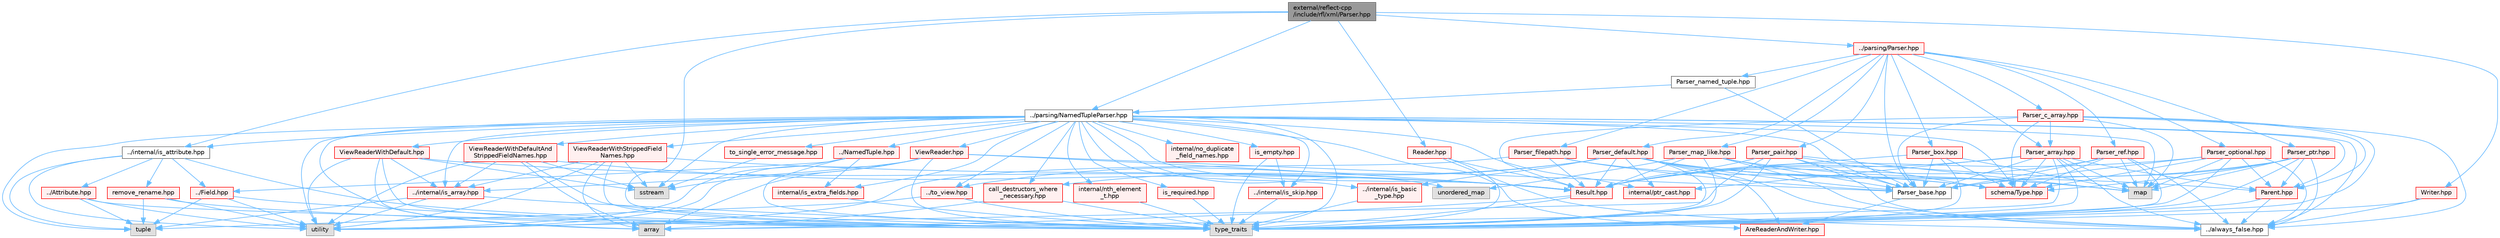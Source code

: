 digraph "external/reflect-cpp/include/rfl/xml/Parser.hpp"
{
 // LATEX_PDF_SIZE
  bgcolor="transparent";
  edge [fontname=Helvetica,fontsize=10,labelfontname=Helvetica,labelfontsize=10];
  node [fontname=Helvetica,fontsize=10,shape=box,height=0.2,width=0.4];
  Node1 [id="Node000001",label="external/reflect-cpp\l/include/rfl/xml/Parser.hpp",height=0.2,width=0.4,color="gray40", fillcolor="grey60", style="filled", fontcolor="black",tooltip=" "];
  Node1 -> Node2 [id="edge1_Node000001_Node000002",color="steelblue1",style="solid",tooltip=" "];
  Node2 [id="Node000002",label="type_traits",height=0.2,width=0.4,color="grey60", fillcolor="#E0E0E0", style="filled",tooltip=" "];
  Node1 -> Node3 [id="edge2_Node000001_Node000003",color="steelblue1",style="solid",tooltip=" "];
  Node3 [id="Node000003",label="../internal/is_attribute.hpp",height=0.2,width=0.4,color="grey40", fillcolor="white", style="filled",URL="$is__attribute_8hpp.html",tooltip=" "];
  Node3 -> Node4 [id="edge3_Node000003_Node000004",color="steelblue1",style="solid",tooltip=" "];
  Node4 [id="Node000004",label="tuple",height=0.2,width=0.4,color="grey60", fillcolor="#E0E0E0", style="filled",tooltip=" "];
  Node3 -> Node2 [id="edge4_Node000003_Node000002",color="steelblue1",style="solid",tooltip=" "];
  Node3 -> Node5 [id="edge5_Node000003_Node000005",color="steelblue1",style="solid",tooltip=" "];
  Node5 [id="Node000005",label="utility",height=0.2,width=0.4,color="grey60", fillcolor="#E0E0E0", style="filled",tooltip=" "];
  Node3 -> Node6 [id="edge6_Node000003_Node000006",color="steelblue1",style="solid",tooltip=" "];
  Node6 [id="Node000006",label="../Attribute.hpp",height=0.2,width=0.4,color="red", fillcolor="#FFF0F0", style="filled",URL="$_attribute_8hpp.html",tooltip=" "];
  Node6 -> Node4 [id="edge7_Node000006_Node000004",color="steelblue1",style="solid",tooltip=" "];
  Node6 -> Node2 [id="edge8_Node000006_Node000002",color="steelblue1",style="solid",tooltip=" "];
  Node6 -> Node5 [id="edge9_Node000006_Node000005",color="steelblue1",style="solid",tooltip=" "];
  Node3 -> Node32 [id="edge10_Node000003_Node000032",color="steelblue1",style="solid",tooltip=" "];
  Node32 [id="Node000032",label="../Field.hpp",height=0.2,width=0.4,color="red", fillcolor="#FFF0F0", style="filled",URL="$_field_8hpp.html",tooltip=" "];
  Node32 -> Node4 [id="edge11_Node000032_Node000004",color="steelblue1",style="solid",tooltip=" "];
  Node32 -> Node2 [id="edge12_Node000032_Node000002",color="steelblue1",style="solid",tooltip=" "];
  Node32 -> Node5 [id="edge13_Node000032_Node000005",color="steelblue1",style="solid",tooltip=" "];
  Node3 -> Node37 [id="edge14_Node000003_Node000037",color="steelblue1",style="solid",tooltip=" "];
  Node37 [id="Node000037",label="remove_rename.hpp",height=0.2,width=0.4,color="red", fillcolor="#FFF0F0", style="filled",URL="$remove__rename_8hpp.html",tooltip=" "];
  Node37 -> Node4 [id="edge15_Node000037_Node000004",color="steelblue1",style="solid",tooltip=" "];
  Node37 -> Node2 [id="edge16_Node000037_Node000002",color="steelblue1",style="solid",tooltip=" "];
  Node37 -> Node5 [id="edge17_Node000037_Node000005",color="steelblue1",style="solid",tooltip=" "];
  Node1 -> Node39 [id="edge18_Node000001_Node000039",color="steelblue1",style="solid",tooltip=" "];
  Node39 [id="Node000039",label="../parsing/NamedTupleParser.hpp",height=0.2,width=0.4,color="grey40", fillcolor="white", style="filled",URL="$_named_tuple_parser_8hpp.html",tooltip=" "];
  Node39 -> Node16 [id="edge19_Node000039_Node000016",color="steelblue1",style="solid",tooltip=" "];
  Node16 [id="Node000016",label="array",height=0.2,width=0.4,color="grey60", fillcolor="#E0E0E0", style="filled",tooltip=" "];
  Node39 -> Node40 [id="edge20_Node000039_Node000040",color="steelblue1",style="solid",tooltip=" "];
  Node40 [id="Node000040",label="map",height=0.2,width=0.4,color="grey60", fillcolor="#E0E0E0", style="filled",tooltip=" "];
  Node39 -> Node41 [id="edge21_Node000039_Node000041",color="steelblue1",style="solid",tooltip=" "];
  Node41 [id="Node000041",label="sstream",height=0.2,width=0.4,color="grey60", fillcolor="#E0E0E0", style="filled",tooltip=" "];
  Node39 -> Node4 [id="edge22_Node000039_Node000004",color="steelblue1",style="solid",tooltip=" "];
  Node39 -> Node2 [id="edge23_Node000039_Node000002",color="steelblue1",style="solid",tooltip=" "];
  Node39 -> Node42 [id="edge24_Node000039_Node000042",color="steelblue1",style="solid",tooltip=" "];
  Node42 [id="Node000042",label="unordered_map",height=0.2,width=0.4,color="grey60", fillcolor="#E0E0E0", style="filled",tooltip=" "];
  Node39 -> Node5 [id="edge25_Node000039_Node000005",color="steelblue1",style="solid",tooltip=" "];
  Node39 -> Node43 [id="edge26_Node000039_Node000043",color="steelblue1",style="solid",tooltip=" "];
  Node43 [id="Node000043",label="../NamedTuple.hpp",height=0.2,width=0.4,color="red", fillcolor="#FFF0F0", style="filled",URL="$_named_tuple_8hpp.html",tooltip=" "];
  Node43 -> Node2 [id="edge27_Node000043_Node000002",color="steelblue1",style="solid",tooltip=" "];
  Node43 -> Node5 [id="edge28_Node000043_Node000005",color="steelblue1",style="solid",tooltip=" "];
  Node43 -> Node32 [id="edge29_Node000043_Node000032",color="steelblue1",style="solid",tooltip=" "];
  Node43 -> Node50 [id="edge30_Node000043_Node000050",color="steelblue1",style="solid",tooltip=" "];
  Node50 [id="Node000050",label="internal/is_extra_fields.hpp",height=0.2,width=0.4,color="red", fillcolor="#FFF0F0", style="filled",URL="$is__extra__fields_8hpp.html",tooltip=" "];
  Node50 -> Node2 [id="edge31_Node000050_Node000002",color="steelblue1",style="solid",tooltip=" "];
  Node39 -> Node15 [id="edge32_Node000039_Node000015",color="steelblue1",style="solid",tooltip=" "];
  Node15 [id="Node000015",label="Result.hpp",height=0.2,width=0.4,color="red", fillcolor="#FFF0F0", style="filled",URL="$_result_8hpp.html",tooltip=" "];
  Node15 -> Node16 [id="edge33_Node000015_Node000016",color="steelblue1",style="solid",tooltip=" "];
  Node15 -> Node2 [id="edge34_Node000015_Node000002",color="steelblue1",style="solid",tooltip=" "];
  Node39 -> Node57 [id="edge35_Node000039_Node000057",color="steelblue1",style="solid",tooltip=" "];
  Node57 [id="Node000057",label="../always_false.hpp",height=0.2,width=0.4,color="grey40", fillcolor="white", style="filled",URL="$always__false_8hpp.html",tooltip=" "];
  Node39 -> Node58 [id="edge36_Node000039_Node000058",color="steelblue1",style="solid",tooltip=" "];
  Node58 [id="Node000058",label="../internal/is_array.hpp",height=0.2,width=0.4,color="red", fillcolor="#FFF0F0", style="filled",URL="$is__array_8hpp.html",tooltip=" "];
  Node58 -> Node4 [id="edge37_Node000058_Node000004",color="steelblue1",style="solid",tooltip=" "];
  Node58 -> Node2 [id="edge38_Node000058_Node000002",color="steelblue1",style="solid",tooltip=" "];
  Node58 -> Node5 [id="edge39_Node000058_Node000005",color="steelblue1",style="solid",tooltip=" "];
  Node39 -> Node3 [id="edge40_Node000039_Node000003",color="steelblue1",style="solid",tooltip=" "];
  Node39 -> Node59 [id="edge41_Node000039_Node000059",color="steelblue1",style="solid",tooltip=" "];
  Node59 [id="Node000059",label="../internal/is_basic\l_type.hpp",height=0.2,width=0.4,color="red", fillcolor="#FFF0F0", style="filled",URL="$is__basic__type_8hpp.html",tooltip=" "];
  Node59 -> Node2 [id="edge42_Node000059_Node000002",color="steelblue1",style="solid",tooltip=" "];
  Node39 -> Node50 [id="edge43_Node000039_Node000050",color="steelblue1",style="solid",tooltip=" "];
  Node39 -> Node60 [id="edge44_Node000039_Node000060",color="steelblue1",style="solid",tooltip=" "];
  Node60 [id="Node000060",label="../internal/is_skip.hpp",height=0.2,width=0.4,color="red", fillcolor="#FFF0F0", style="filled",URL="$is__skip_8hpp.html",tooltip=" "];
  Node60 -> Node2 [id="edge45_Node000060_Node000002",color="steelblue1",style="solid",tooltip=" "];
  Node39 -> Node30 [id="edge46_Node000039_Node000030",color="steelblue1",style="solid",tooltip=" "];
  Node30 [id="Node000030",label="internal/no_duplicate\l_field_names.hpp",height=0.2,width=0.4,color="red", fillcolor="#FFF0F0", style="filled",URL="$no__duplicate__field__names_8hpp.html",tooltip=" "];
  Node39 -> Node25 [id="edge47_Node000039_Node000025",color="steelblue1",style="solid",tooltip=" "];
  Node25 [id="Node000025",label="internal/nth_element\l_t.hpp",height=0.2,width=0.4,color="red", fillcolor="#FFF0F0", style="filled",URL="$nth__element__t_8hpp.html",tooltip=" "];
  Node25 -> Node2 [id="edge48_Node000025_Node000002",color="steelblue1",style="solid",tooltip=" "];
  Node39 -> Node27 [id="edge49_Node000039_Node000027",color="steelblue1",style="solid",tooltip=" "];
  Node27 [id="Node000027",label="internal/ptr_cast.hpp",height=0.2,width=0.4,color="red", fillcolor="#FFF0F0", style="filled",URL="$ptr__cast_8hpp.html",tooltip=" "];
  Node39 -> Node62 [id="edge50_Node000039_Node000062",color="steelblue1",style="solid",tooltip=" "];
  Node62 [id="Node000062",label="../to_view.hpp",height=0.2,width=0.4,color="red", fillcolor="#FFF0F0", style="filled",URL="$to__view_8hpp.html",tooltip=" "];
  Node62 -> Node4 [id="edge51_Node000062_Node000004",color="steelblue1",style="solid",tooltip=" "];
  Node62 -> Node2 [id="edge52_Node000062_Node000002",color="steelblue1",style="solid",tooltip=" "];
  Node39 -> Node91 [id="edge53_Node000039_Node000091",color="steelblue1",style="solid",tooltip=" "];
  Node91 [id="Node000091",label="AreReaderAndWriter.hpp",height=0.2,width=0.4,color="red", fillcolor="#FFF0F0", style="filled",URL="$_are_reader_and_writer_8hpp.html",tooltip=" "];
  Node39 -> Node97 [id="edge54_Node000039_Node000097",color="steelblue1",style="solid",tooltip=" "];
  Node97 [id="Node000097",label="Parent.hpp",height=0.2,width=0.4,color="red", fillcolor="#FFF0F0", style="filled",URL="$_parent_8hpp.html",tooltip=" "];
  Node97 -> Node2 [id="edge55_Node000097_Node000002",color="steelblue1",style="solid",tooltip=" "];
  Node97 -> Node57 [id="edge56_Node000097_Node000057",color="steelblue1",style="solid",tooltip=" "];
  Node39 -> Node100 [id="edge57_Node000039_Node000100",color="steelblue1",style="solid",tooltip=" "];
  Node100 [id="Node000100",label="Parser_base.hpp",height=0.2,width=0.4,color="grey40", fillcolor="white", style="filled",URL="$_parser__base_8hpp.html",tooltip=" "];
  Node100 -> Node91 [id="edge58_Node000100_Node000091",color="steelblue1",style="solid",tooltip=" "];
  Node39 -> Node101 [id="edge59_Node000039_Node000101",color="steelblue1",style="solid",tooltip=" "];
  Node101 [id="Node000101",label="ViewReader.hpp",height=0.2,width=0.4,color="red", fillcolor="#FFF0F0", style="filled",URL="$_view_reader_8hpp.html",tooltip=" "];
  Node101 -> Node16 [id="edge60_Node000101_Node000016",color="steelblue1",style="solid",tooltip=" "];
  Node101 -> Node41 [id="edge61_Node000101_Node000041",color="steelblue1",style="solid",tooltip=" "];
  Node101 -> Node2 [id="edge62_Node000101_Node000002",color="steelblue1",style="solid",tooltip=" "];
  Node101 -> Node5 [id="edge63_Node000101_Node000005",color="steelblue1",style="solid",tooltip=" "];
  Node101 -> Node15 [id="edge64_Node000101_Node000015",color="steelblue1",style="solid",tooltip=" "];
  Node101 -> Node58 [id="edge65_Node000101_Node000058",color="steelblue1",style="solid",tooltip=" "];
  Node101 -> Node100 [id="edge66_Node000101_Node000100",color="steelblue1",style="solid",tooltip=" "];
  Node39 -> Node102 [id="edge67_Node000039_Node000102",color="steelblue1",style="solid",tooltip=" "];
  Node102 [id="Node000102",label="ViewReaderWithDefault.hpp",height=0.2,width=0.4,color="red", fillcolor="#FFF0F0", style="filled",URL="$_view_reader_with_default_8hpp.html",tooltip=" "];
  Node102 -> Node16 [id="edge68_Node000102_Node000016",color="steelblue1",style="solid",tooltip=" "];
  Node102 -> Node41 [id="edge69_Node000102_Node000041",color="steelblue1",style="solid",tooltip=" "];
  Node102 -> Node2 [id="edge70_Node000102_Node000002",color="steelblue1",style="solid",tooltip=" "];
  Node102 -> Node5 [id="edge71_Node000102_Node000005",color="steelblue1",style="solid",tooltip=" "];
  Node102 -> Node15 [id="edge72_Node000102_Node000015",color="steelblue1",style="solid",tooltip=" "];
  Node102 -> Node58 [id="edge73_Node000102_Node000058",color="steelblue1",style="solid",tooltip=" "];
  Node39 -> Node103 [id="edge74_Node000039_Node000103",color="steelblue1",style="solid",tooltip=" "];
  Node103 [id="Node000103",label="ViewReaderWithDefaultAnd\lStrippedFieldNames.hpp",height=0.2,width=0.4,color="red", fillcolor="#FFF0F0", style="filled",URL="$_view_reader_with_default_and_stripped_field_names_8hpp.html",tooltip=" "];
  Node103 -> Node16 [id="edge75_Node000103_Node000016",color="steelblue1",style="solid",tooltip=" "];
  Node103 -> Node41 [id="edge76_Node000103_Node000041",color="steelblue1",style="solid",tooltip=" "];
  Node103 -> Node2 [id="edge77_Node000103_Node000002",color="steelblue1",style="solid",tooltip=" "];
  Node103 -> Node5 [id="edge78_Node000103_Node000005",color="steelblue1",style="solid",tooltip=" "];
  Node103 -> Node15 [id="edge79_Node000103_Node000015",color="steelblue1",style="solid",tooltip=" "];
  Node103 -> Node58 [id="edge80_Node000103_Node000058",color="steelblue1",style="solid",tooltip=" "];
  Node39 -> Node104 [id="edge81_Node000039_Node000104",color="steelblue1",style="solid",tooltip=" "];
  Node104 [id="Node000104",label="ViewReaderWithStrippedField\lNames.hpp",height=0.2,width=0.4,color="red", fillcolor="#FFF0F0", style="filled",URL="$_view_reader_with_stripped_field_names_8hpp.html",tooltip=" "];
  Node104 -> Node16 [id="edge82_Node000104_Node000016",color="steelblue1",style="solid",tooltip=" "];
  Node104 -> Node41 [id="edge83_Node000104_Node000041",color="steelblue1",style="solid",tooltip=" "];
  Node104 -> Node2 [id="edge84_Node000104_Node000002",color="steelblue1",style="solid",tooltip=" "];
  Node104 -> Node5 [id="edge85_Node000104_Node000005",color="steelblue1",style="solid",tooltip=" "];
  Node104 -> Node15 [id="edge86_Node000104_Node000015",color="steelblue1",style="solid",tooltip=" "];
  Node104 -> Node58 [id="edge87_Node000104_Node000058",color="steelblue1",style="solid",tooltip=" "];
  Node39 -> Node105 [id="edge88_Node000039_Node000105",color="steelblue1",style="solid",tooltip=" "];
  Node105 [id="Node000105",label="call_destructors_where\l_necessary.hpp",height=0.2,width=0.4,color="red", fillcolor="#FFF0F0", style="filled",URL="$call__destructors__where__necessary_8hpp.html",tooltip=" "];
  Node105 -> Node16 [id="edge89_Node000105_Node000016",color="steelblue1",style="solid",tooltip=" "];
  Node105 -> Node2 [id="edge90_Node000105_Node000002",color="steelblue1",style="solid",tooltip=" "];
  Node39 -> Node106 [id="edge91_Node000039_Node000106",color="steelblue1",style="solid",tooltip=" "];
  Node106 [id="Node000106",label="is_empty.hpp",height=0.2,width=0.4,color="red", fillcolor="#FFF0F0", style="filled",URL="$parsing_2is__empty_8hpp.html",tooltip=" "];
  Node106 -> Node2 [id="edge92_Node000106_Node000002",color="steelblue1",style="solid",tooltip=" "];
  Node106 -> Node60 [id="edge93_Node000106_Node000060",color="steelblue1",style="solid",tooltip=" "];
  Node39 -> Node116 [id="edge94_Node000039_Node000116",color="steelblue1",style="solid",tooltip=" "];
  Node116 [id="Node000116",label="is_required.hpp",height=0.2,width=0.4,color="red", fillcolor="#FFF0F0", style="filled",URL="$is__required_8hpp.html",tooltip=" "];
  Node116 -> Node2 [id="edge95_Node000116_Node000002",color="steelblue1",style="solid",tooltip=" "];
  Node39 -> Node124 [id="edge96_Node000039_Node000124",color="steelblue1",style="solid",tooltip=" "];
  Node124 [id="Node000124",label="schema/Type.hpp",height=0.2,width=0.4,color="red", fillcolor="#FFF0F0", style="filled",URL="$parsing_2schema_2_type_8hpp.html",tooltip=" "];
  Node39 -> Node127 [id="edge97_Node000039_Node000127",color="steelblue1",style="solid",tooltip=" "];
  Node127 [id="Node000127",label="to_single_error_message.hpp",height=0.2,width=0.4,color="red", fillcolor="#FFF0F0", style="filled",URL="$to__single__error__message_8hpp.html",tooltip=" "];
  Node127 -> Node41 [id="edge98_Node000127_Node000041",color="steelblue1",style="solid",tooltip=" "];
  Node1 -> Node129 [id="edge99_Node000001_Node000129",color="steelblue1",style="solid",tooltip=" "];
  Node129 [id="Node000129",label="../parsing/Parser.hpp",height=0.2,width=0.4,color="red", fillcolor="#FFF0F0", style="filled",URL="$parsing_2_parser_8hpp.html",tooltip=" "];
  Node129 -> Node130 [id="edge100_Node000129_Node000130",color="steelblue1",style="solid",tooltip=" "];
  Node130 [id="Node000130",label="Parser_array.hpp",height=0.2,width=0.4,color="red", fillcolor="#FFF0F0", style="filled",URL="$_parser__array_8hpp.html",tooltip=" "];
  Node130 -> Node16 [id="edge101_Node000130_Node000016",color="steelblue1",style="solid",tooltip=" "];
  Node130 -> Node40 [id="edge102_Node000130_Node000040",color="steelblue1",style="solid",tooltip=" "];
  Node130 -> Node2 [id="edge103_Node000130_Node000002",color="steelblue1",style="solid",tooltip=" "];
  Node130 -> Node15 [id="edge104_Node000130_Node000015",color="steelblue1",style="solid",tooltip=" "];
  Node130 -> Node57 [id="edge105_Node000130_Node000057",color="steelblue1",style="solid",tooltip=" "];
  Node130 -> Node27 [id="edge106_Node000130_Node000027",color="steelblue1",style="solid",tooltip=" "];
  Node130 -> Node97 [id="edge107_Node000130_Node000097",color="steelblue1",style="solid",tooltip=" "];
  Node130 -> Node100 [id="edge108_Node000130_Node000100",color="steelblue1",style="solid",tooltip=" "];
  Node130 -> Node124 [id="edge109_Node000130_Node000124",color="steelblue1",style="solid",tooltip=" "];
  Node129 -> Node100 [id="edge110_Node000129_Node000100",color="steelblue1",style="solid",tooltip=" "];
  Node129 -> Node133 [id="edge111_Node000129_Node000133",color="steelblue1",style="solid",tooltip=" "];
  Node133 [id="Node000133",label="Parser_box.hpp",height=0.2,width=0.4,color="red", fillcolor="#FFF0F0", style="filled",URL="$_parser__box_8hpp.html",tooltip=" "];
  Node133 -> Node40 [id="edge112_Node000133_Node000040",color="steelblue1",style="solid",tooltip=" "];
  Node133 -> Node2 [id="edge113_Node000133_Node000002",color="steelblue1",style="solid",tooltip=" "];
  Node133 -> Node15 [id="edge114_Node000133_Node000015",color="steelblue1",style="solid",tooltip=" "];
  Node133 -> Node100 [id="edge115_Node000133_Node000100",color="steelblue1",style="solid",tooltip=" "];
  Node133 -> Node124 [id="edge116_Node000133_Node000124",color="steelblue1",style="solid",tooltip=" "];
  Node129 -> Node135 [id="edge117_Node000129_Node000135",color="steelblue1",style="solid",tooltip=" "];
  Node135 [id="Node000135",label="Parser_c_array.hpp",height=0.2,width=0.4,color="red", fillcolor="#FFF0F0", style="filled",URL="$_parser__c__array_8hpp.html",tooltip=" "];
  Node135 -> Node40 [id="edge118_Node000135_Node000040",color="steelblue1",style="solid",tooltip=" "];
  Node135 -> Node2 [id="edge119_Node000135_Node000002",color="steelblue1",style="solid",tooltip=" "];
  Node135 -> Node15 [id="edge120_Node000135_Node000015",color="steelblue1",style="solid",tooltip=" "];
  Node135 -> Node57 [id="edge121_Node000135_Node000057",color="steelblue1",style="solid",tooltip=" "];
  Node135 -> Node97 [id="edge122_Node000135_Node000097",color="steelblue1",style="solid",tooltip=" "];
  Node135 -> Node130 [id="edge123_Node000135_Node000130",color="steelblue1",style="solid",tooltip=" "];
  Node135 -> Node100 [id="edge124_Node000135_Node000100",color="steelblue1",style="solid",tooltip=" "];
  Node135 -> Node124 [id="edge125_Node000135_Node000124",color="steelblue1",style="solid",tooltip=" "];
  Node129 -> Node136 [id="edge126_Node000129_Node000136",color="steelblue1",style="solid",tooltip=" "];
  Node136 [id="Node000136",label="Parser_default.hpp",height=0.2,width=0.4,color="red", fillcolor="#FFF0F0", style="filled",URL="$_parser__default_8hpp.html",tooltip=" "];
  Node136 -> Node40 [id="edge127_Node000136_Node000040",color="steelblue1",style="solid",tooltip=" "];
  Node136 -> Node2 [id="edge128_Node000136_Node000002",color="steelblue1",style="solid",tooltip=" "];
  Node136 -> Node15 [id="edge129_Node000136_Node000015",color="steelblue1",style="solid",tooltip=" "];
  Node136 -> Node57 [id="edge130_Node000136_Node000057",color="steelblue1",style="solid",tooltip=" "];
  Node136 -> Node59 [id="edge131_Node000136_Node000059",color="steelblue1",style="solid",tooltip=" "];
  Node136 -> Node27 [id="edge132_Node000136_Node000027",color="steelblue1",style="solid",tooltip=" "];
  Node136 -> Node62 [id="edge133_Node000136_Node000062",color="steelblue1",style="solid",tooltip=" "];
  Node136 -> Node91 [id="edge134_Node000136_Node000091",color="steelblue1",style="solid",tooltip=" "];
  Node136 -> Node97 [id="edge135_Node000136_Node000097",color="steelblue1",style="solid",tooltip=" "];
  Node136 -> Node100 [id="edge136_Node000136_Node000100",color="steelblue1",style="solid",tooltip=" "];
  Node136 -> Node105 [id="edge137_Node000136_Node000105",color="steelblue1",style="solid",tooltip=" "];
  Node136 -> Node124 [id="edge138_Node000136_Node000124",color="steelblue1",style="solid",tooltip=" "];
  Node129 -> Node192 [id="edge139_Node000129_Node000192",color="steelblue1",style="solid",tooltip=" "];
  Node192 [id="Node000192",label="Parser_filepath.hpp",height=0.2,width=0.4,color="red", fillcolor="#FFF0F0", style="filled",URL="$_parser__filepath_8hpp.html",tooltip=" "];
  Node192 -> Node5 [id="edge140_Node000192_Node000005",color="steelblue1",style="solid",tooltip=" "];
  Node192 -> Node15 [id="edge141_Node000192_Node000015",color="steelblue1",style="solid",tooltip=" "];
  Node192 -> Node100 [id="edge142_Node000192_Node000100",color="steelblue1",style="solid",tooltip=" "];
  Node192 -> Node124 [id="edge143_Node000192_Node000124",color="steelblue1",style="solid",tooltip=" "];
  Node129 -> Node194 [id="edge144_Node000129_Node000194",color="steelblue1",style="solid",tooltip=" "];
  Node194 [id="Node000194",label="Parser_map_like.hpp",height=0.2,width=0.4,color="red", fillcolor="#FFF0F0", style="filled",URL="$_parser__map__like_8hpp.html",tooltip=" "];
  Node194 -> Node40 [id="edge145_Node000194_Node000040",color="steelblue1",style="solid",tooltip=" "];
  Node194 -> Node2 [id="edge146_Node000194_Node000002",color="steelblue1",style="solid",tooltip=" "];
  Node194 -> Node42 [id="edge147_Node000194_Node000042",color="steelblue1",style="solid",tooltip=" "];
  Node194 -> Node15 [id="edge148_Node000194_Node000015",color="steelblue1",style="solid",tooltip=" "];
  Node194 -> Node57 [id="edge149_Node000194_Node000057",color="steelblue1",style="solid",tooltip=" "];
  Node194 -> Node100 [id="edge150_Node000194_Node000100",color="steelblue1",style="solid",tooltip=" "];
  Node129 -> Node197 [id="edge151_Node000129_Node000197",color="steelblue1",style="solid",tooltip=" "];
  Node197 [id="Node000197",label="Parser_named_tuple.hpp",height=0.2,width=0.4,color="grey40", fillcolor="white", style="filled",URL="$_parser__named__tuple_8hpp.html",tooltip=" "];
  Node197 -> Node39 [id="edge152_Node000197_Node000039",color="steelblue1",style="solid",tooltip=" "];
  Node197 -> Node100 [id="edge153_Node000197_Node000100",color="steelblue1",style="solid",tooltip=" "];
  Node129 -> Node198 [id="edge154_Node000129_Node000198",color="steelblue1",style="solid",tooltip=" "];
  Node198 [id="Node000198",label="Parser_optional.hpp",height=0.2,width=0.4,color="red", fillcolor="#FFF0F0", style="filled",URL="$_parser__optional_8hpp.html",tooltip=" "];
  Node198 -> Node40 [id="edge155_Node000198_Node000040",color="steelblue1",style="solid",tooltip=" "];
  Node198 -> Node2 [id="edge156_Node000198_Node000002",color="steelblue1",style="solid",tooltip=" "];
  Node198 -> Node15 [id="edge157_Node000198_Node000015",color="steelblue1",style="solid",tooltip=" "];
  Node198 -> Node57 [id="edge158_Node000198_Node000057",color="steelblue1",style="solid",tooltip=" "];
  Node198 -> Node97 [id="edge159_Node000198_Node000097",color="steelblue1",style="solid",tooltip=" "];
  Node198 -> Node100 [id="edge160_Node000198_Node000100",color="steelblue1",style="solid",tooltip=" "];
  Node198 -> Node124 [id="edge161_Node000198_Node000124",color="steelblue1",style="solid",tooltip=" "];
  Node129 -> Node200 [id="edge162_Node000129_Node000200",color="steelblue1",style="solid",tooltip=" "];
  Node200 [id="Node000200",label="Parser_pair.hpp",height=0.2,width=0.4,color="red", fillcolor="#FFF0F0", style="filled",URL="$_parser__pair_8hpp.html",tooltip=" "];
  Node200 -> Node40 [id="edge163_Node000200_Node000040",color="steelblue1",style="solid",tooltip=" "];
  Node200 -> Node2 [id="edge164_Node000200_Node000002",color="steelblue1",style="solid",tooltip=" "];
  Node200 -> Node5 [id="edge165_Node000200_Node000005",color="steelblue1",style="solid",tooltip=" "];
  Node200 -> Node15 [id="edge166_Node000200_Node000015",color="steelblue1",style="solid",tooltip=" "];
  Node200 -> Node57 [id="edge167_Node000200_Node000057",color="steelblue1",style="solid",tooltip=" "];
  Node200 -> Node100 [id="edge168_Node000200_Node000100",color="steelblue1",style="solid",tooltip=" "];
  Node200 -> Node124 [id="edge169_Node000200_Node000124",color="steelblue1",style="solid",tooltip=" "];
  Node129 -> Node201 [id="edge170_Node000129_Node000201",color="steelblue1",style="solid",tooltip=" "];
  Node201 [id="Node000201",label="Parser_ptr.hpp",height=0.2,width=0.4,color="red", fillcolor="#FFF0F0", style="filled",URL="$_parser__ptr_8hpp.html",tooltip=" "];
  Node201 -> Node40 [id="edge171_Node000201_Node000040",color="steelblue1",style="solid",tooltip=" "];
  Node201 -> Node2 [id="edge172_Node000201_Node000002",color="steelblue1",style="solid",tooltip=" "];
  Node201 -> Node15 [id="edge173_Node000201_Node000015",color="steelblue1",style="solid",tooltip=" "];
  Node201 -> Node57 [id="edge174_Node000201_Node000057",color="steelblue1",style="solid",tooltip=" "];
  Node201 -> Node97 [id="edge175_Node000201_Node000097",color="steelblue1",style="solid",tooltip=" "];
  Node201 -> Node100 [id="edge176_Node000201_Node000100",color="steelblue1",style="solid",tooltip=" "];
  Node201 -> Node124 [id="edge177_Node000201_Node000124",color="steelblue1",style="solid",tooltip=" "];
  Node129 -> Node202 [id="edge178_Node000129_Node000202",color="steelblue1",style="solid",tooltip=" "];
  Node202 [id="Node000202",label="Parser_ref.hpp",height=0.2,width=0.4,color="red", fillcolor="#FFF0F0", style="filled",URL="$_parser__ref_8hpp.html",tooltip=" "];
  Node202 -> Node40 [id="edge179_Node000202_Node000040",color="steelblue1",style="solid",tooltip=" "];
  Node202 -> Node2 [id="edge180_Node000202_Node000002",color="steelblue1",style="solid",tooltip=" "];
  Node202 -> Node15 [id="edge181_Node000202_Node000015",color="steelblue1",style="solid",tooltip=" "];
  Node202 -> Node57 [id="edge182_Node000202_Node000057",color="steelblue1",style="solid",tooltip=" "];
  Node202 -> Node100 [id="edge183_Node000202_Node000100",color="steelblue1",style="solid",tooltip=" "];
  Node202 -> Node124 [id="edge184_Node000202_Node000124",color="steelblue1",style="solid",tooltip=" "];
  Node1 -> Node243 [id="edge185_Node000001_Node000243",color="steelblue1",style="solid",tooltip=" "];
  Node243 [id="Node000243",label="Reader.hpp",height=0.2,width=0.4,color="red", fillcolor="#FFF0F0", style="filled",URL="$xml_2_reader_8hpp.html",tooltip=" "];
  Node243 -> Node2 [id="edge186_Node000243_Node000002",color="steelblue1",style="solid",tooltip=" "];
  Node243 -> Node15 [id="edge187_Node000243_Node000015",color="steelblue1",style="solid",tooltip=" "];
  Node243 -> Node57 [id="edge188_Node000243_Node000057",color="steelblue1",style="solid",tooltip=" "];
  Node1 -> Node247 [id="edge189_Node000001_Node000247",color="steelblue1",style="solid",tooltip=" "];
  Node247 [id="Node000247",label="Writer.hpp",height=0.2,width=0.4,color="red", fillcolor="#FFF0F0", style="filled",URL="$xml_2_writer_8hpp.html",tooltip=" "];
  Node247 -> Node2 [id="edge190_Node000247_Node000002",color="steelblue1",style="solid",tooltip=" "];
  Node247 -> Node57 [id="edge191_Node000247_Node000057",color="steelblue1",style="solid",tooltip=" "];
}
